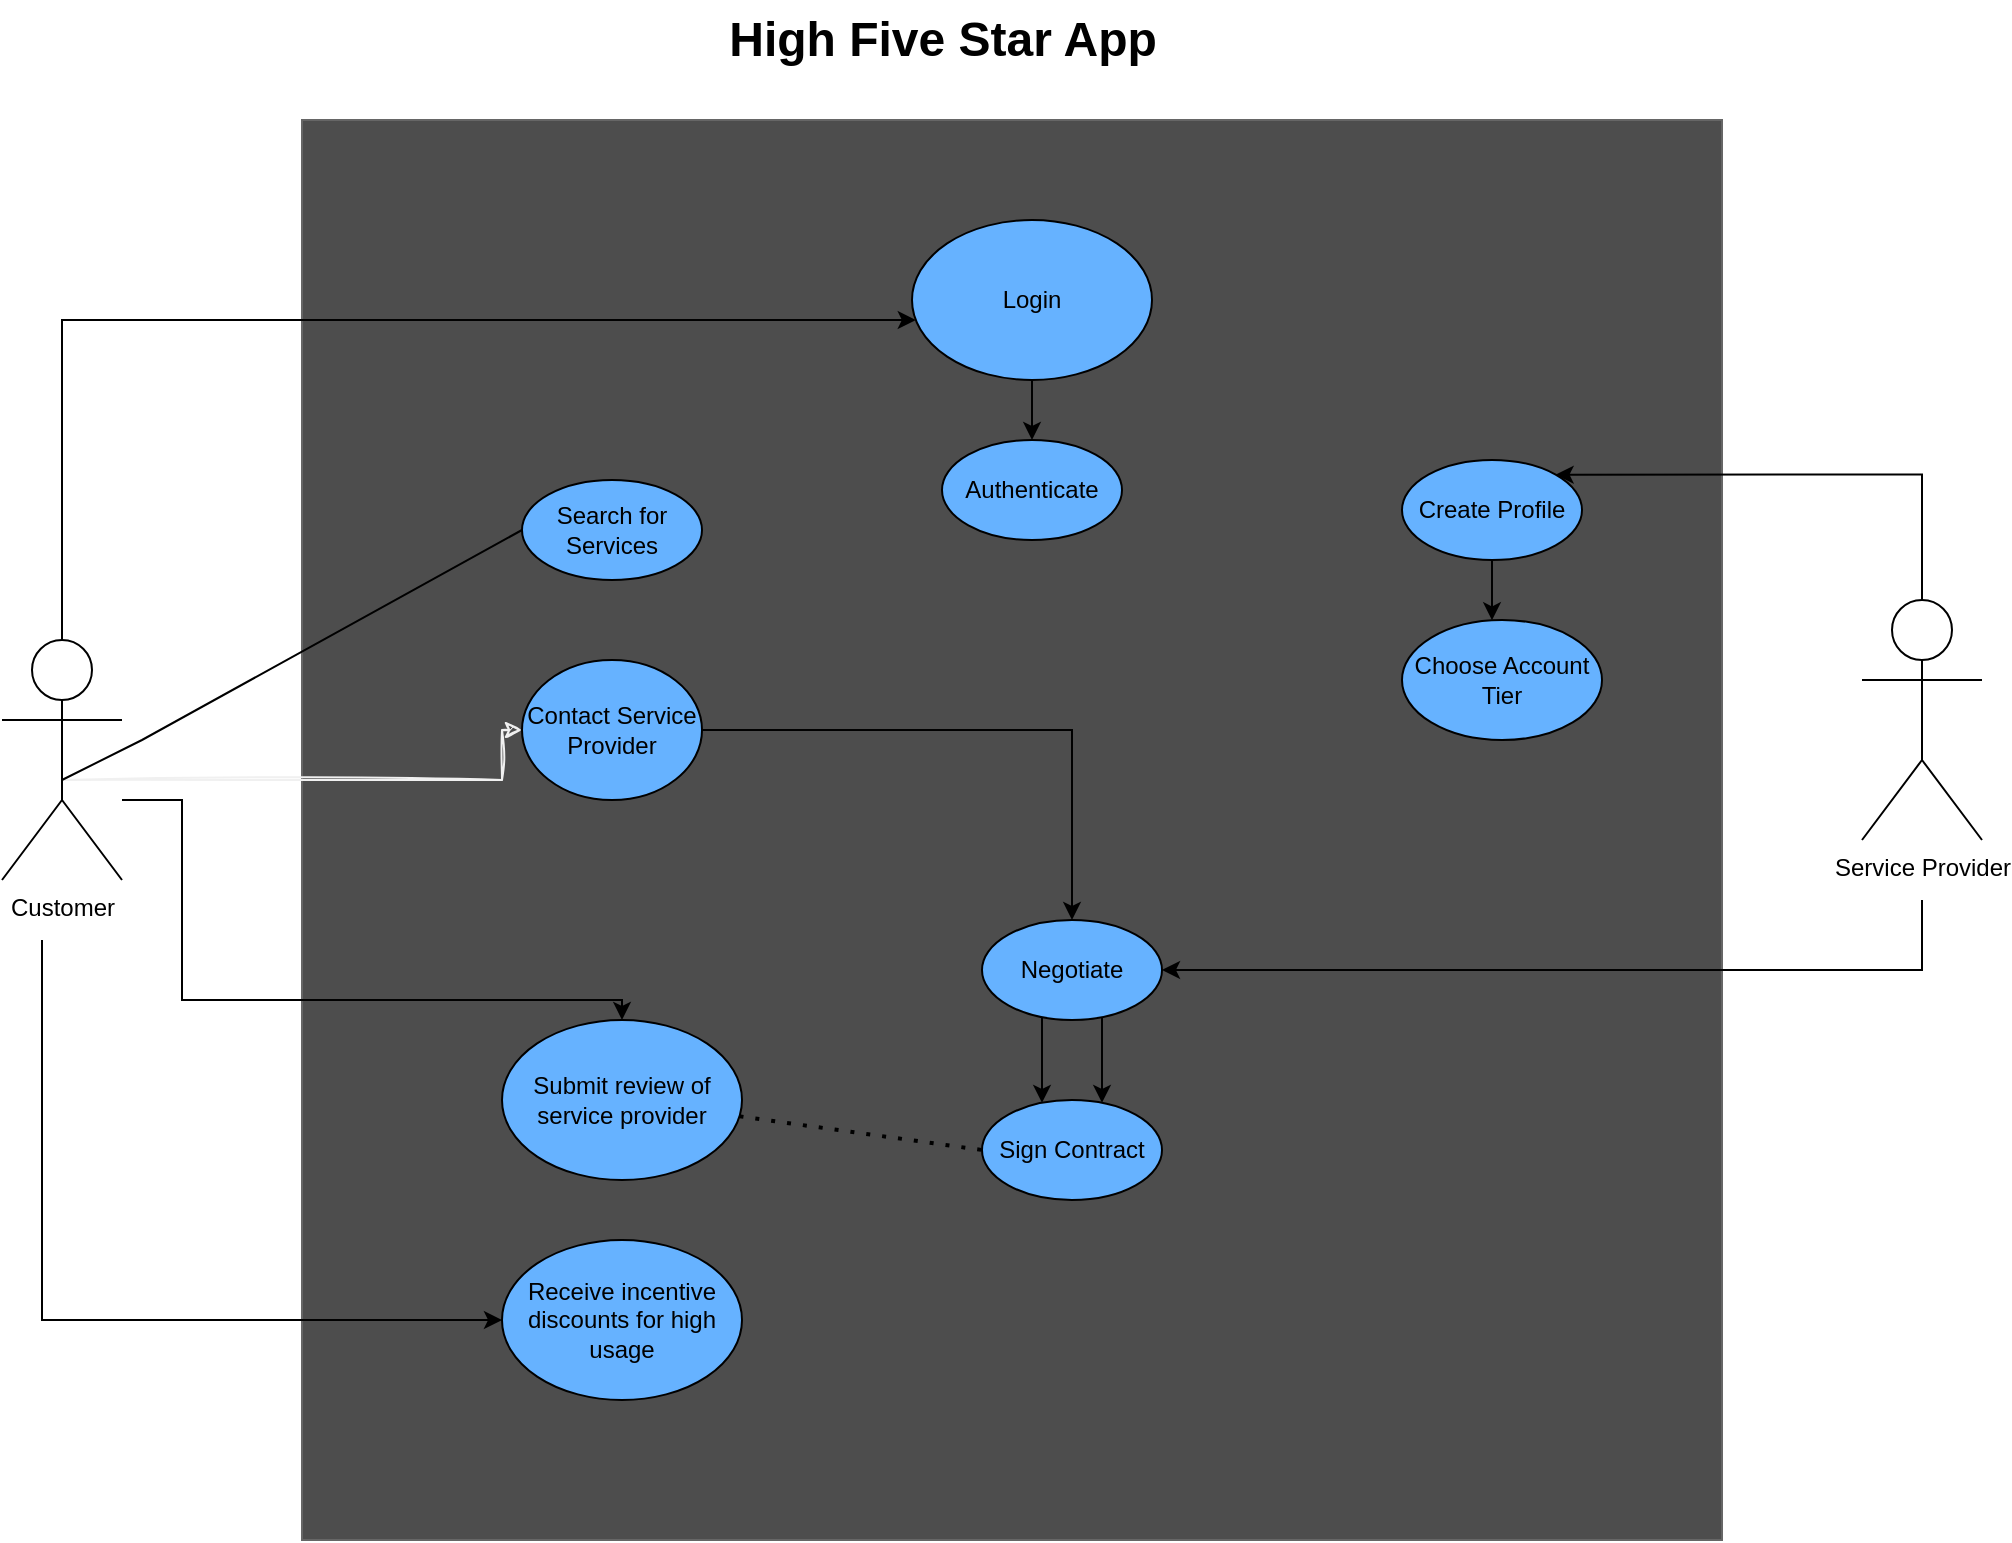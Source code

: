 <mxfile>
    <diagram name="Page-1" id="9f46799a-70d6-7492-0946-bef42562c5a5">
        <mxGraphModel dx="823" dy="337" grid="1" gridSize="10" guides="1" tooltips="1" connect="1" arrows="1" fold="1" page="1" pageScale="1" pageWidth="1100" pageHeight="850" background="none" math="0" shadow="0">
            <root>
                <mxCell id="0"/>
                <mxCell id="1" parent="0"/>
                <mxCell id="ugMZ8tAmapSa5t5XAWcm-1" value="" style="whiteSpace=wrap;html=1;aspect=fixed;fillColor=#4D4D4D;strokeColor=#666666;fontColor=#333333;" parent="1" vertex="1">
                    <mxGeometry x="220" y="90" width="710" height="710" as="geometry"/>
                </mxCell>
                <mxCell id="ugMZ8tAmapSa5t5XAWcm-19" style="edgeStyle=orthogonalEdgeStyle;rounded=0;orthogonalLoop=1;jettySize=auto;html=1;entryX=0;entryY=0.5;entryDx=0;entryDy=0;sketch=1;strokeColor=#F0F0F0;" parent="1" target="ugMZ8tAmapSa5t5XAWcm-8" edge="1">
                    <mxGeometry relative="1" as="geometry">
                        <mxPoint x="100" y="420" as="sourcePoint"/>
                        <Array as="points">
                            <mxPoint x="320" y="420"/>
                            <mxPoint x="320" y="395"/>
                        </Array>
                    </mxGeometry>
                </mxCell>
                <mxCell id="ugMZ8tAmapSa5t5XAWcm-20" style="edgeStyle=orthogonalEdgeStyle;rounded=0;orthogonalLoop=1;jettySize=auto;html=1;" parent="1" source="ugMZ8tAmapSa5t5XAWcm-2" target="ugMZ8tAmapSa5t5XAWcm-13" edge="1">
                    <mxGeometry relative="1" as="geometry">
                        <Array as="points">
                            <mxPoint x="160" y="430"/>
                            <mxPoint x="160" y="530"/>
                            <mxPoint x="380" y="530"/>
                        </Array>
                    </mxGeometry>
                </mxCell>
                <mxCell id="ugMZ8tAmapSa5t5XAWcm-21" style="edgeStyle=orthogonalEdgeStyle;rounded=0;orthogonalLoop=1;jettySize=auto;html=1;" parent="1" target="ugMZ8tAmapSa5t5XAWcm-14" edge="1">
                    <mxGeometry relative="1" as="geometry">
                        <mxPoint x="90" y="500" as="sourcePoint"/>
                        <Array as="points">
                            <mxPoint x="90" y="690"/>
                        </Array>
                    </mxGeometry>
                </mxCell>
                <mxCell id="ugMZ8tAmapSa5t5XAWcm-24" style="edgeStyle=orthogonalEdgeStyle;rounded=0;orthogonalLoop=1;jettySize=auto;html=1;" parent="1" source="ugMZ8tAmapSa5t5XAWcm-2" target="ugMZ8tAmapSa5t5XAWcm-5" edge="1">
                    <mxGeometry relative="1" as="geometry">
                        <Array as="points">
                            <mxPoint x="100" y="190"/>
                        </Array>
                    </mxGeometry>
                </mxCell>
                <mxCell id="ugMZ8tAmapSa5t5XAWcm-2" value="Customer" style="shape=umlActor;verticalLabelPosition=bottom;verticalAlign=top;html=1;outlineConnect=0;" parent="1" vertex="1">
                    <mxGeometry x="70" y="350" width="60" height="120" as="geometry"/>
                </mxCell>
                <mxCell id="ugMZ8tAmapSa5t5XAWcm-28" style="edgeStyle=orthogonalEdgeStyle;rounded=0;orthogonalLoop=1;jettySize=auto;html=1;entryX=1;entryY=0;entryDx=0;entryDy=0;" parent="1" source="ugMZ8tAmapSa5t5XAWcm-3" target="ugMZ8tAmapSa5t5XAWcm-11" edge="1">
                    <mxGeometry relative="1" as="geometry">
                        <Array as="points">
                            <mxPoint x="1030" y="267"/>
                        </Array>
                    </mxGeometry>
                </mxCell>
                <mxCell id="ugMZ8tAmapSa5t5XAWcm-30" style="edgeStyle=orthogonalEdgeStyle;rounded=0;orthogonalLoop=1;jettySize=auto;html=1;entryX=1;entryY=0.5;entryDx=0;entryDy=0;" parent="1" target="ugMZ8tAmapSa5t5XAWcm-9" edge="1">
                    <mxGeometry relative="1" as="geometry">
                        <mxPoint x="1030" y="480" as="sourcePoint"/>
                        <Array as="points">
                            <mxPoint x="1030" y="515"/>
                        </Array>
                    </mxGeometry>
                </mxCell>
                <mxCell id="ugMZ8tAmapSa5t5XAWcm-3" value="Service Provider" style="shape=umlActor;verticalLabelPosition=bottom;verticalAlign=top;html=1;outlineConnect=0;" parent="1" vertex="1">
                    <mxGeometry x="1000" y="330" width="60" height="120" as="geometry"/>
                </mxCell>
                <mxCell id="ugMZ8tAmapSa5t5XAWcm-4" value="High Five Star App" style="text;strokeColor=none;fillColor=none;html=1;fontSize=24;fontStyle=1;verticalAlign=middle;align=center;" parent="1" vertex="1">
                    <mxGeometry x="490" y="30" width="100" height="40" as="geometry"/>
                </mxCell>
                <mxCell id="ugMZ8tAmapSa5t5XAWcm-25" value="" style="edgeStyle=orthogonalEdgeStyle;rounded=0;orthogonalLoop=1;jettySize=auto;html=1;" parent="1" source="ugMZ8tAmapSa5t5XAWcm-5" target="ugMZ8tAmapSa5t5XAWcm-6" edge="1">
                    <mxGeometry relative="1" as="geometry"/>
                </mxCell>
                <mxCell id="ugMZ8tAmapSa5t5XAWcm-5" value="Login" style="ellipse;whiteSpace=wrap;html=1;fillColor=#66B2FF;" parent="1" vertex="1">
                    <mxGeometry x="525" y="140" width="120" height="80" as="geometry"/>
                </mxCell>
                <mxCell id="ugMZ8tAmapSa5t5XAWcm-6" value="Authenticate" style="ellipse;whiteSpace=wrap;html=1;fillColor=#66B2FF;" parent="1" vertex="1">
                    <mxGeometry x="540" y="250" width="90" height="50" as="geometry"/>
                </mxCell>
                <mxCell id="ugMZ8tAmapSa5t5XAWcm-7" value="Search for Services&lt;span style=&quot;color: rgba(0 , 0 , 0 , 0) ; font-family: monospace ; font-size: 0px&quot;&gt;%3CmxGraphModel%3E%3Croot%3E%3CmxCell%20id%3D%220%22%2F%3E%3CmxCell%20id%3D%221%22%20parent%3D%220%22%2F%3E%3CmxCell%20id%3D%222%22%20value%3D%22Authenticate%22%20style%3D%22ellipse%3BwhiteSpace%3Dwrap%3Bhtml%3D1%3B%22%20vertex%3D%221%22%20parent%3D%221%22%3E%3CmxGeometry%20x%3D%22525%22%20y%3D%22260%22%20width%3D%2290%22%20height%3D%2250%22%20as%3D%22geometry%22%2F%3E%3C%2FmxCell%3E%3C%2Froot%3E%3C%2FmxGraphModel%3E&lt;/span&gt;" style="ellipse;whiteSpace=wrap;html=1;fillColor=#66B2FF;" parent="1" vertex="1">
                    <mxGeometry x="330" y="270" width="90" height="50" as="geometry"/>
                </mxCell>
                <mxCell id="ugMZ8tAmapSa5t5XAWcm-26" style="edgeStyle=orthogonalEdgeStyle;rounded=0;orthogonalLoop=1;jettySize=auto;html=1;" parent="1" source="ugMZ8tAmapSa5t5XAWcm-8" target="ugMZ8tAmapSa5t5XAWcm-9" edge="1">
                    <mxGeometry relative="1" as="geometry"/>
                </mxCell>
                <mxCell id="ugMZ8tAmapSa5t5XAWcm-8" value="Contact Service Provider" style="ellipse;whiteSpace=wrap;html=1;fillColor=#66B2FF;" parent="1" vertex="1">
                    <mxGeometry x="330" y="360" width="90" height="70" as="geometry"/>
                </mxCell>
                <mxCell id="ugMZ8tAmapSa5t5XAWcm-27" value="" style="edgeStyle=orthogonalEdgeStyle;rounded=0;orthogonalLoop=1;jettySize=auto;html=1;" parent="1" source="ugMZ8tAmapSa5t5XAWcm-9" target="ugMZ8tAmapSa5t5XAWcm-10" edge="1">
                    <mxGeometry relative="1" as="geometry">
                        <Array as="points">
                            <mxPoint x="590" y="560"/>
                            <mxPoint x="590" y="560"/>
                        </Array>
                    </mxGeometry>
                </mxCell>
                <mxCell id="ugMZ8tAmapSa5t5XAWcm-31" style="edgeStyle=orthogonalEdgeStyle;rounded=0;orthogonalLoop=1;jettySize=auto;html=1;" parent="1" source="ugMZ8tAmapSa5t5XAWcm-9" target="ugMZ8tAmapSa5t5XAWcm-10" edge="1">
                    <mxGeometry relative="1" as="geometry">
                        <Array as="points">
                            <mxPoint x="620" y="560"/>
                            <mxPoint x="620" y="560"/>
                        </Array>
                    </mxGeometry>
                </mxCell>
                <mxCell id="ugMZ8tAmapSa5t5XAWcm-9" value="Negotiate" style="ellipse;whiteSpace=wrap;html=1;fillColor=#66B2FF;" parent="1" vertex="1">
                    <mxGeometry x="560" y="490" width="90" height="50" as="geometry"/>
                </mxCell>
                <mxCell id="ugMZ8tAmapSa5t5XAWcm-10" value="Sign Contract" style="ellipse;whiteSpace=wrap;html=1;fillColor=#66B2FF;" parent="1" vertex="1">
                    <mxGeometry x="560" y="580" width="90" height="50" as="geometry"/>
                </mxCell>
                <mxCell id="ugMZ8tAmapSa5t5XAWcm-29" value="" style="edgeStyle=orthogonalEdgeStyle;rounded=0;orthogonalLoop=1;jettySize=auto;html=1;" parent="1" source="ugMZ8tAmapSa5t5XAWcm-11" target="ugMZ8tAmapSa5t5XAWcm-12" edge="1">
                    <mxGeometry relative="1" as="geometry">
                        <Array as="points">
                            <mxPoint x="815" y="340"/>
                            <mxPoint x="815" y="340"/>
                        </Array>
                    </mxGeometry>
                </mxCell>
                <mxCell id="ugMZ8tAmapSa5t5XAWcm-11" value="Create Profile" style="ellipse;whiteSpace=wrap;html=1;fillColor=#66B2FF;" parent="1" vertex="1">
                    <mxGeometry x="770" y="260" width="90" height="50" as="geometry"/>
                </mxCell>
                <mxCell id="ugMZ8tAmapSa5t5XAWcm-12" value="Choose Account Tier" style="ellipse;whiteSpace=wrap;html=1;fillColor=#66B2FF;" parent="1" vertex="1">
                    <mxGeometry x="770" y="340" width="100" height="60" as="geometry"/>
                </mxCell>
                <mxCell id="ugMZ8tAmapSa5t5XAWcm-13" value="Submit review of service provider" style="ellipse;whiteSpace=wrap;html=1;fillColor=#66B2FF;" parent="1" vertex="1">
                    <mxGeometry x="320" y="540" width="120" height="80" as="geometry"/>
                </mxCell>
                <mxCell id="ugMZ8tAmapSa5t5XAWcm-14" value="Receive incentive discounts for high usage" style="ellipse;whiteSpace=wrap;html=1;fillColor=#66B2FF;" parent="1" vertex="1">
                    <mxGeometry x="320" y="650" width="120" height="80" as="geometry"/>
                </mxCell>
                <mxCell id="ugMZ8tAmapSa5t5XAWcm-15" value="" style="endArrow=none;html=1;rounded=0;entryX=0;entryY=0.5;entryDx=0;entryDy=0;" parent="1" target="ugMZ8tAmapSa5t5XAWcm-7" edge="1">
                    <mxGeometry width="50" height="50" relative="1" as="geometry">
                        <mxPoint x="100" y="420" as="sourcePoint"/>
                        <mxPoint x="150" y="370" as="targetPoint"/>
                        <Array as="points">
                            <mxPoint x="140" y="400"/>
                        </Array>
                    </mxGeometry>
                </mxCell>
                <mxCell id="ugMZ8tAmapSa5t5XAWcm-36" value="" style="endArrow=none;dashed=1;html=1;dashPattern=1 3;strokeWidth=2;rounded=0;entryX=0;entryY=0.5;entryDx=0;entryDy=0;" parent="1" source="ugMZ8tAmapSa5t5XAWcm-13" target="ugMZ8tAmapSa5t5XAWcm-10" edge="1">
                    <mxGeometry width="50" height="50" relative="1" as="geometry">
                        <mxPoint x="550" y="430" as="sourcePoint"/>
                        <mxPoint x="600" y="380" as="targetPoint"/>
                    </mxGeometry>
                </mxCell>
            </root>
        </mxGraphModel>
    </diagram>
</mxfile>